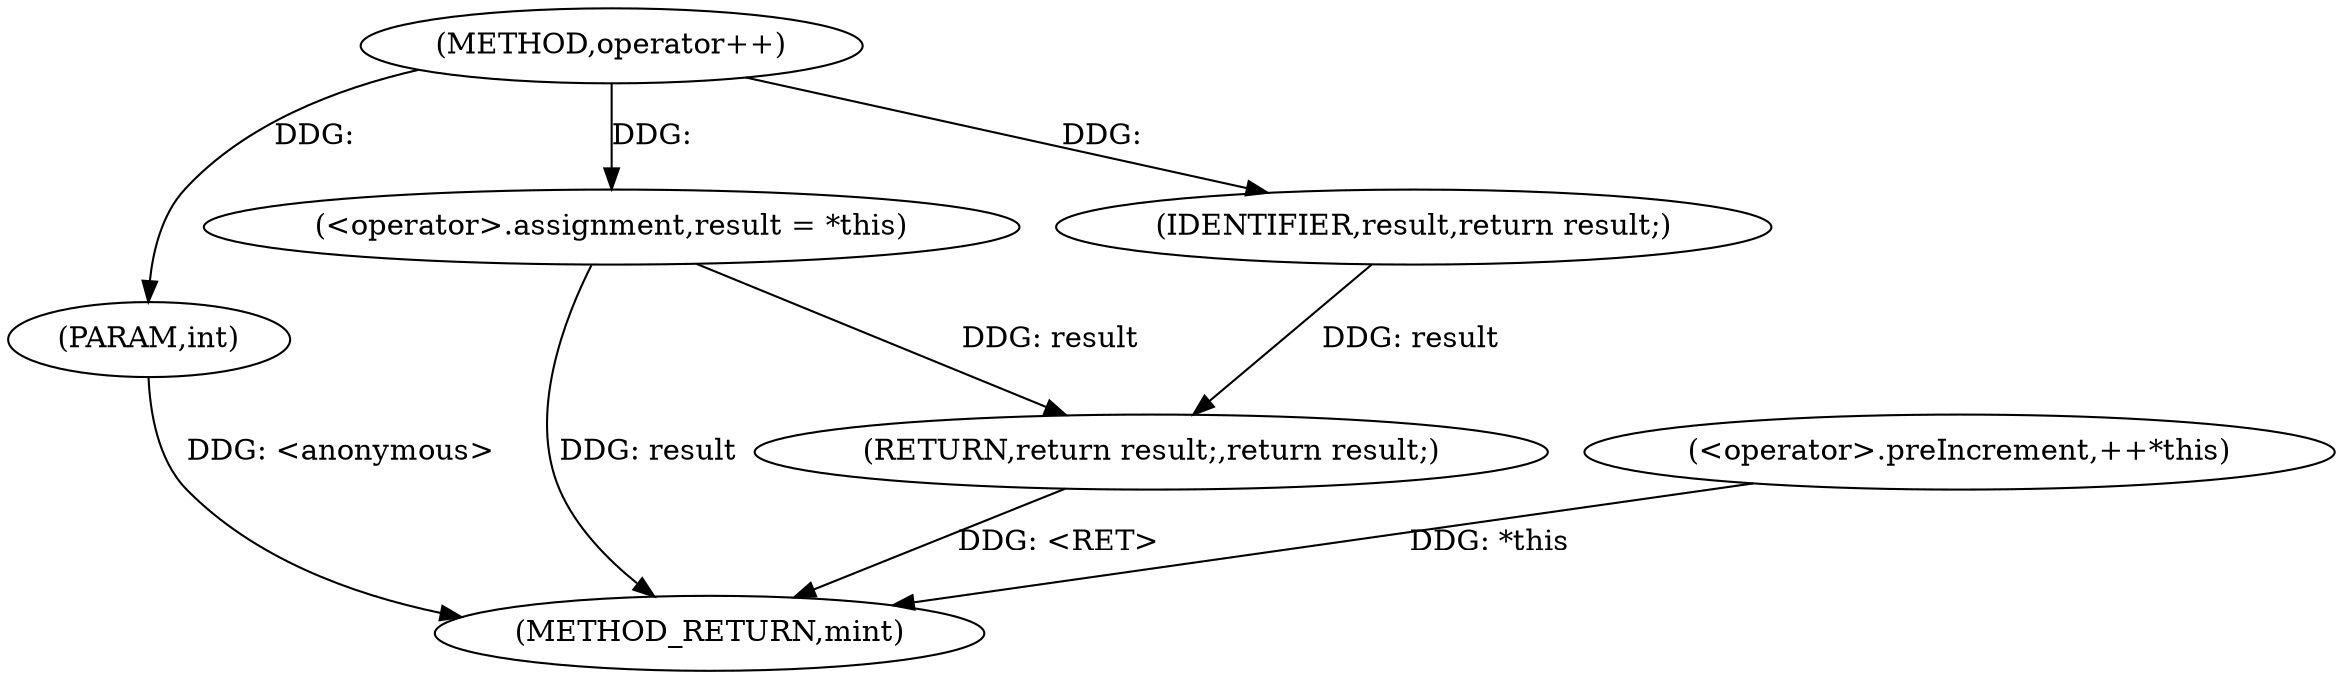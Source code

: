 digraph "operator++" {  
"1000846" [label = "(METHOD,operator++)" ]
"1000859" [label = "(METHOD_RETURN,mint)" ]
"1000847" [label = "(PARAM,int)" ]
"1000850" [label = "(<operator>.assignment,result = *this)" ]
"1000854" [label = "(<operator>.preIncrement,++*this)" ]
"1000857" [label = "(RETURN,return result;,return result;)" ]
"1000858" [label = "(IDENTIFIER,result,return result;)" ]
  "1000857" -> "1000859"  [ label = "DDG: <RET>"] 
  "1000847" -> "1000859"  [ label = "DDG: <anonymous>"] 
  "1000850" -> "1000859"  [ label = "DDG: result"] 
  "1000854" -> "1000859"  [ label = "DDG: *this"] 
  "1000846" -> "1000847"  [ label = "DDG: "] 
  "1000858" -> "1000857"  [ label = "DDG: result"] 
  "1000850" -> "1000857"  [ label = "DDG: result"] 
  "1000846" -> "1000850"  [ label = "DDG: "] 
  "1000846" -> "1000858"  [ label = "DDG: "] 
}
